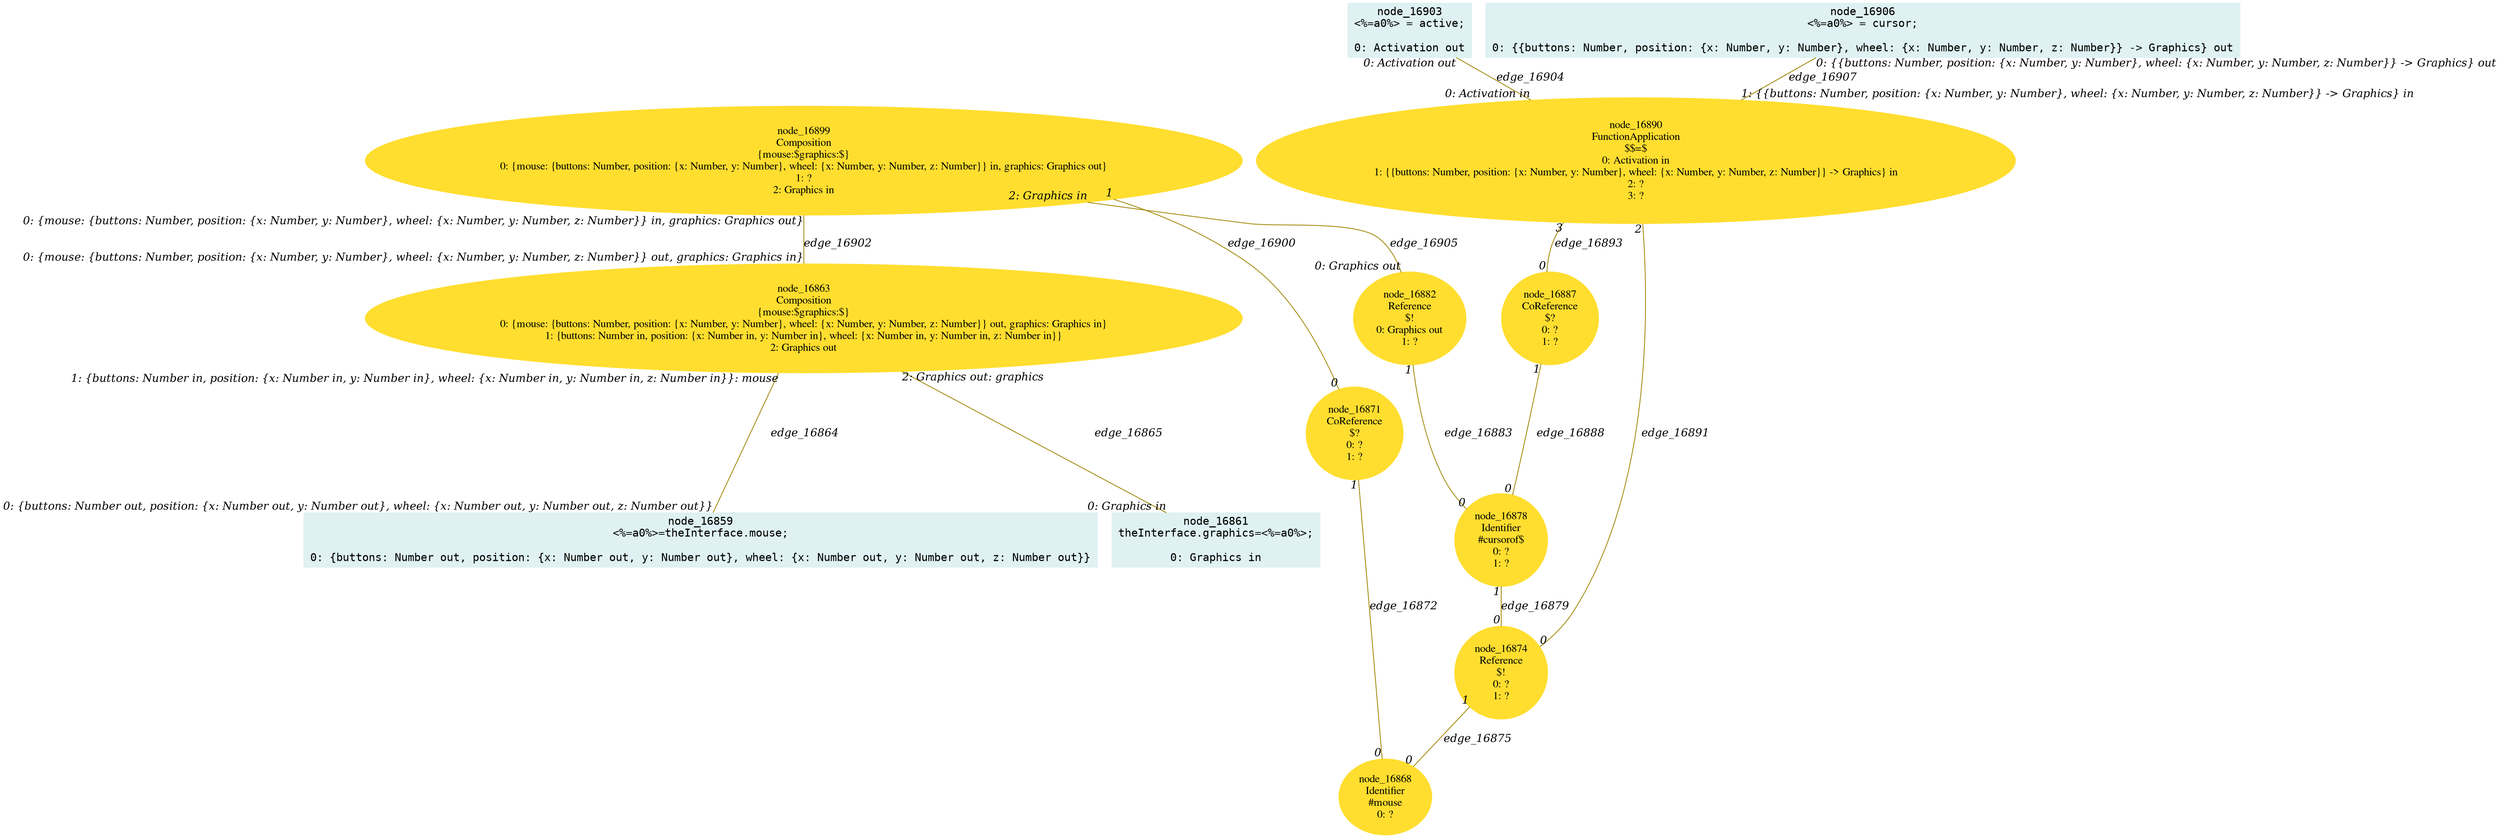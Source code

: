 digraph g{node_16859 [shape="box", style="filled", color="#dff1f2", fontname="Courier", label="node_16859
<%=a0%>=theInterface.mouse;

0: {buttons: Number out, position: {x: Number out, y: Number out}, wheel: {x: Number out, y: Number out, z: Number out}}" ]
node_16861 [shape="box", style="filled", color="#dff1f2", fontname="Courier", label="node_16861
theInterface.graphics=<%=a0%>;

0: Graphics in" ]
node_16863 [shape="ellipse", style="filled", color="#ffde2f", fontname="Times", label="node_16863
Composition
{mouse:$graphics:$}
0: {mouse: {buttons: Number, position: {x: Number, y: Number}, wheel: {x: Number, y: Number, z: Number}} out, graphics: Graphics in}
1: {buttons: Number in, position: {x: Number in, y: Number in}, wheel: {x: Number in, y: Number in, z: Number in}}
2: Graphics out" ]
node_16868 [shape="ellipse", style="filled", color="#ffde2f", fontname="Times", label="node_16868
Identifier
#mouse
0: ?" ]
node_16871 [shape="ellipse", style="filled", color="#ffde2f", fontname="Times", label="node_16871
CoReference
$?
0: ?
1: ?" ]
node_16874 [shape="ellipse", style="filled", color="#ffde2f", fontname="Times", label="node_16874
Reference
$!
0: ?
1: ?" ]
node_16878 [shape="ellipse", style="filled", color="#ffde2f", fontname="Times", label="node_16878
Identifier
#cursorof$
0: ?
1: ?" ]
node_16882 [shape="ellipse", style="filled", color="#ffde2f", fontname="Times", label="node_16882
Reference
$!
0: Graphics out
1: ?" ]
node_16887 [shape="ellipse", style="filled", color="#ffde2f", fontname="Times", label="node_16887
CoReference
$?
0: ?
1: ?" ]
node_16890 [shape="ellipse", style="filled", color="#ffde2f", fontname="Times", label="node_16890
FunctionApplication
$$=$
0: Activation in
1: {{buttons: Number, position: {x: Number, y: Number}, wheel: {x: Number, y: Number, z: Number}} -> Graphics} in
2: ?
3: ?" ]
node_16899 [shape="ellipse", style="filled", color="#ffde2f", fontname="Times", label="node_16899
Composition
{mouse:$graphics:$}
0: {mouse: {buttons: Number, position: {x: Number, y: Number}, wheel: {x: Number, y: Number, z: Number}} in, graphics: Graphics out}
1: ?
2: Graphics in" ]
node_16903 [shape="box", style="filled", color="#dff1f2", fontname="Courier", label="node_16903
<%=a0%> = active;

0: Activation out" ]
node_16906 [shape="box", style="filled", color="#dff1f2", fontname="Courier", label="node_16906
<%=a0%> = cursor;

0: {{buttons: Number, position: {x: Number, y: Number}, wheel: {x: Number, y: Number, z: Number}} -> Graphics} out" ]
node_16863 -> node_16859 [dir=none, arrowHead=none, fontname="Times-Italic", arrowsize=1, color="#9d8400", label="edge_16864",  headlabel="0: {buttons: Number out, position: {x: Number out, y: Number out}, wheel: {x: Number out, y: Number out, z: Number out}}", taillabel="1: {buttons: Number in, position: {x: Number in, y: Number in}, wheel: {x: Number in, y: Number in, z: Number in}}: mouse" ]
node_16863 -> node_16861 [dir=none, arrowHead=none, fontname="Times-Italic", arrowsize=1, color="#9d8400", label="edge_16865",  headlabel="0: Graphics in", taillabel="2: Graphics out: graphics" ]
node_16871 -> node_16868 [dir=none, arrowHead=none, fontname="Times-Italic", arrowsize=1, color="#9d8400", label="edge_16872",  headlabel="0", taillabel="1" ]
node_16874 -> node_16868 [dir=none, arrowHead=none, fontname="Times-Italic", arrowsize=1, color="#9d8400", label="edge_16875",  headlabel="0", taillabel="1" ]
node_16878 -> node_16874 [dir=none, arrowHead=none, fontname="Times-Italic", arrowsize=1, color="#9d8400", label="edge_16879",  headlabel="0", taillabel="1" ]
node_16882 -> node_16878 [dir=none, arrowHead=none, fontname="Times-Italic", arrowsize=1, color="#9d8400", label="edge_16883",  headlabel="0", taillabel="1" ]
node_16887 -> node_16878 [dir=none, arrowHead=none, fontname="Times-Italic", arrowsize=1, color="#9d8400", label="edge_16888",  headlabel="0", taillabel="1" ]
node_16890 -> node_16874 [dir=none, arrowHead=none, fontname="Times-Italic", arrowsize=1, color="#9d8400", label="edge_16891",  headlabel="0", taillabel="2" ]
node_16890 -> node_16887 [dir=none, arrowHead=none, fontname="Times-Italic", arrowsize=1, color="#9d8400", label="edge_16893",  headlabel="0", taillabel="3" ]
node_16899 -> node_16871 [dir=none, arrowHead=none, fontname="Times-Italic", arrowsize=1, color="#9d8400", label="edge_16900",  headlabel="0", taillabel="1" ]
node_16899 -> node_16863 [dir=none, arrowHead=none, fontname="Times-Italic", arrowsize=1, color="#9d8400", label="edge_16902",  headlabel="0: {mouse: {buttons: Number, position: {x: Number, y: Number}, wheel: {x: Number, y: Number, z: Number}} out, graphics: Graphics in}", taillabel="0: {mouse: {buttons: Number, position: {x: Number, y: Number}, wheel: {x: Number, y: Number, z: Number}} in, graphics: Graphics out}" ]
node_16903 -> node_16890 [dir=none, arrowHead=none, fontname="Times-Italic", arrowsize=1, color="#9d8400", label="edge_16904",  headlabel="0: Activation in", taillabel="0: Activation out" ]
node_16899 -> node_16882 [dir=none, arrowHead=none, fontname="Times-Italic", arrowsize=1, color="#9d8400", label="edge_16905",  headlabel="0: Graphics out", taillabel="2: Graphics in" ]
node_16906 -> node_16890 [dir=none, arrowHead=none, fontname="Times-Italic", arrowsize=1, color="#9d8400", label="edge_16907",  headlabel="1: {{buttons: Number, position: {x: Number, y: Number}, wheel: {x: Number, y: Number, z: Number}} -> Graphics} in", taillabel="0: {{buttons: Number, position: {x: Number, y: Number}, wheel: {x: Number, y: Number, z: Number}} -> Graphics} out" ]
}